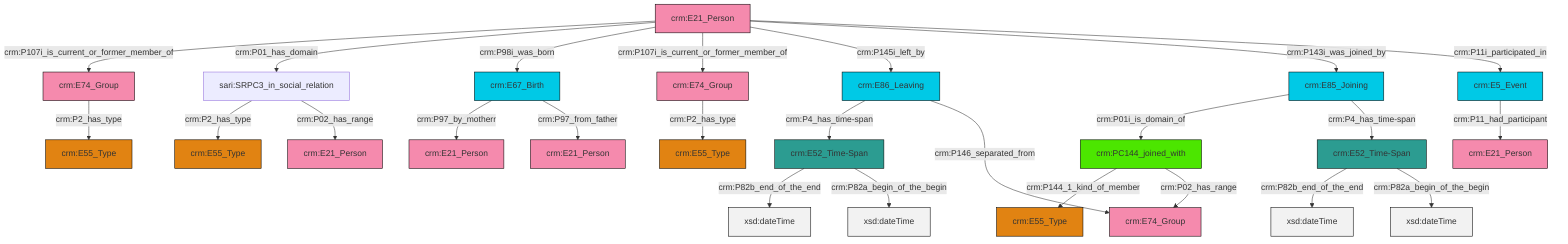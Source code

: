 graph TD
classDef Literal fill:#f2f2f2,stroke:#000000;
classDef CRM_Entity fill:#FFFFFF,stroke:#000000;
classDef Temporal_Entity fill:#00C9E6, stroke:#000000;
classDef Type fill:#E18312, stroke:#000000;
classDef Time-Span fill:#2C9C91, stroke:#000000;
classDef Appellation fill:#FFEB7F, stroke:#000000;
classDef Place fill:#008836, stroke:#000000;
classDef Persistent_Item fill:#B266B2, stroke:#000000;
classDef Conceptual_Object fill:#FFD700, stroke:#000000;
classDef Physical_Thing fill:#D2B48C, stroke:#000000;
classDef Actor fill:#f58aad, stroke:#000000;
classDef PC_Classes fill:#4ce600, stroke:#000000;
classDef Multi fill:#cccccc,stroke:#000000;

6["crm:PC144_joined_with"]:::PC_Classes -->|crm:P144_1_kind_of_member| 7["crm:E55_Type"]:::Type
8["crm:E86_Leaving"]:::Temporal_Entity -->|crm:P4_has_time-span| 9["crm:E52_Time-Span"]:::Time-Span
4["crm:E21_Person"]:::Actor -->|crm:P107i_is_current_or_former_member_of| 15["crm:E74_Group"]:::Actor
15["crm:E74_Group"]:::Actor -->|crm:P2_has_type| 10["crm:E55_Type"]:::Type
2["crm:E85_Joining"]:::Temporal_Entity -->|crm:P01i_is_domain_of| 6["crm:PC144_joined_with"]:::PC_Classes
2["crm:E85_Joining"]:::Temporal_Entity -->|crm:P4_has_time-span| 21["crm:E52_Time-Span"]:::Time-Span
9["crm:E52_Time-Span"]:::Time-Span -->|crm:P82b_end_of_the_end| 23[xsd:dateTime]:::Literal
4["crm:E21_Person"]:::Actor -->|crm:P01_has_domain| 0["sari:SRPC3_in_social_relation"]:::Default
6["crm:PC144_joined_with"]:::PC_Classes -->|crm:P02_has_range| 24["crm:E74_Group"]:::Actor
9["crm:E52_Time-Span"]:::Time-Span -->|crm:P82a_begin_of_the_begin| 28[xsd:dateTime]:::Literal
8["crm:E86_Leaving"]:::Temporal_Entity -->|crm:P146_separated_from| 24["crm:E74_Group"]:::Actor
0["sari:SRPC3_in_social_relation"]:::Default -->|crm:P2_has_type| 29["crm:E55_Type"]:::Type
31["crm:E5_Event"]:::Temporal_Entity -->|crm:P11_had_participant| 18["crm:E21_Person"]:::Actor
32["crm:E67_Birth"]:::Temporal_Entity -->|crm:P97_by_motherr| 25["crm:E21_Person"]:::Actor
4["crm:E21_Person"]:::Actor -->|crm:P98i_was_born| 32["crm:E67_Birth"]:::Temporal_Entity
21["crm:E52_Time-Span"]:::Time-Span -->|crm:P82b_end_of_the_end| 35[xsd:dateTime]:::Literal
32["crm:E67_Birth"]:::Temporal_Entity -->|crm:P97_from_father| 33["crm:E21_Person"]:::Actor
4["crm:E21_Person"]:::Actor -->|crm:P107i_is_current_or_former_member_of| 37["crm:E74_Group"]:::Actor
4["crm:E21_Person"]:::Actor -->|crm:P145i_left_by| 8["crm:E86_Leaving"]:::Temporal_Entity
4["crm:E21_Person"]:::Actor -->|crm:P143i_was_joined_by| 2["crm:E85_Joining"]:::Temporal_Entity
37["crm:E74_Group"]:::Actor -->|crm:P2_has_type| 16["crm:E55_Type"]:::Type
4["crm:E21_Person"]:::Actor -->|crm:P11i_participated_in| 31["crm:E5_Event"]:::Temporal_Entity
0["sari:SRPC3_in_social_relation"]:::Default -->|crm:P02_has_range| 38["crm:E21_Person"]:::Actor
21["crm:E52_Time-Span"]:::Time-Span -->|crm:P82a_begin_of_the_begin| 45[xsd:dateTime]:::Literal